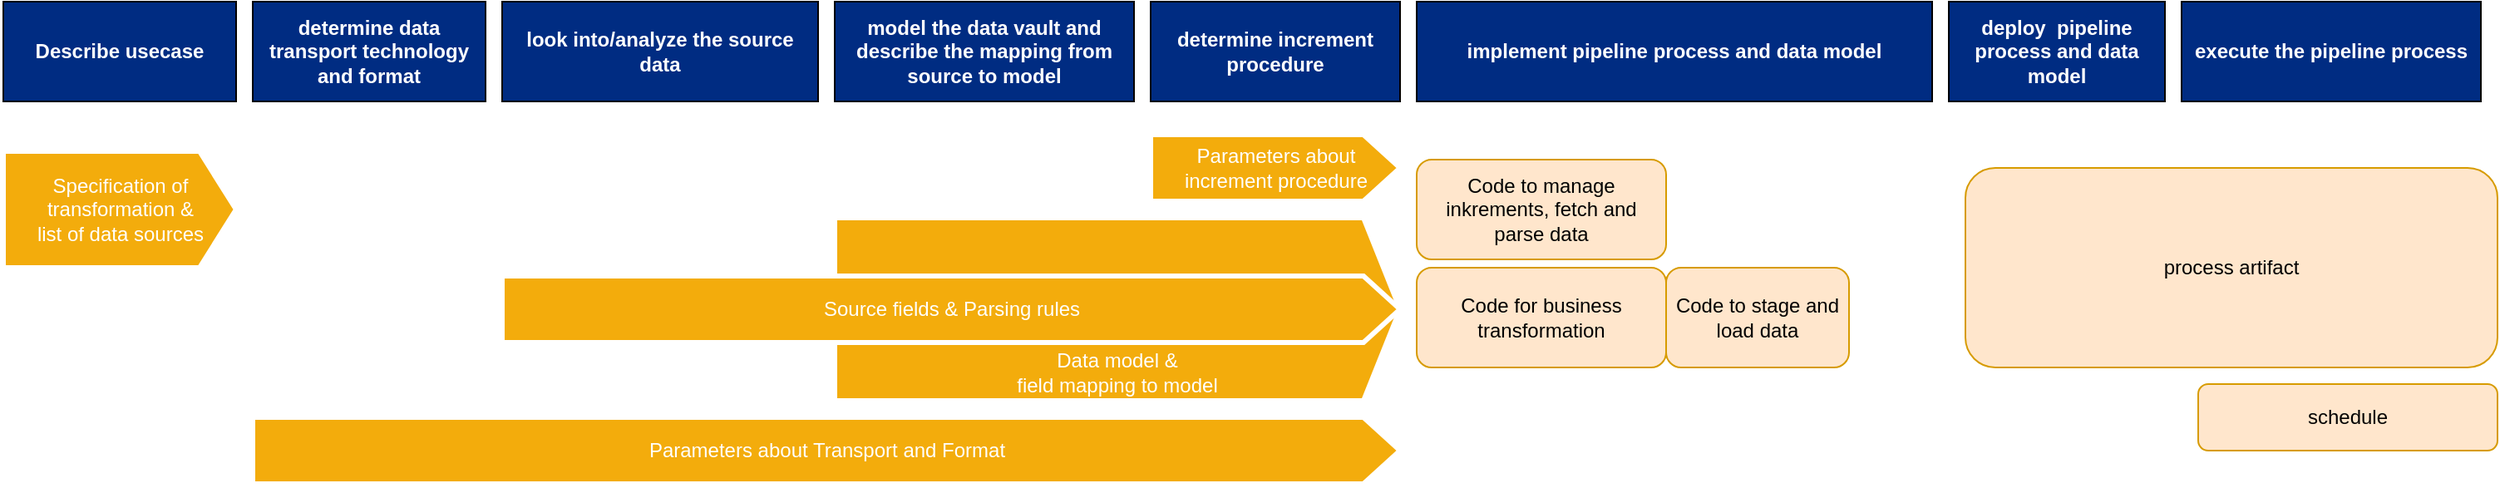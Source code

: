 <mxfile version="21.2.9" type="device">
  <diagram name="Seite-1" id="fxXAz6jIt37XFiVIwRes">
    <mxGraphModel dx="1358" dy="822" grid="1" gridSize="10" guides="1" tooltips="1" connect="1" arrows="1" fold="1" page="1" pageScale="1" pageWidth="1169" pageHeight="1654" math="0" shadow="0">
      <root>
        <mxCell id="0" />
        <mxCell id="1" parent="0" />
        <mxCell id="YtDWIlJR_gNdjlSiPyXk-1" value="Describe usecase" style="rounded=0;whiteSpace=wrap;html=1;fillColor=#002C82;fontColor=#FFFFFF;fontStyle=1" vertex="1" parent="1">
          <mxGeometry x="40" y="80" width="140" height="60" as="geometry" />
        </mxCell>
        <mxCell id="YtDWIlJR_gNdjlSiPyXk-2" value="look into/analyze the source data" style="rounded=0;whiteSpace=wrap;html=1;fillColor=#002C82;fontColor=#FFFFFF;fontStyle=1" vertex="1" parent="1">
          <mxGeometry x="340" y="80" width="190" height="60" as="geometry" />
        </mxCell>
        <mxCell id="YtDWIlJR_gNdjlSiPyXk-3" value="model the data vault and describe the mapping from source to model" style="rounded=0;whiteSpace=wrap;html=1;fillColor=#002C82;fontColor=#FFFFFF;fontStyle=1" vertex="1" parent="1">
          <mxGeometry x="540" y="80" width="180" height="60" as="geometry" />
        </mxCell>
        <mxCell id="YtDWIlJR_gNdjlSiPyXk-4" value="implement pipeline process and data model" style="rounded=0;whiteSpace=wrap;html=1;fillColor=#002C82;fontColor=#FFFFFF;fontStyle=1" vertex="1" parent="1">
          <mxGeometry x="890" y="80" width="310" height="60" as="geometry" />
        </mxCell>
        <mxCell id="YtDWIlJR_gNdjlSiPyXk-5" value="execute the pipeline process" style="rounded=0;whiteSpace=wrap;html=1;fillColor=#002C82;fontColor=#FFFFFF;fontStyle=1" vertex="1" parent="1">
          <mxGeometry x="1350" y="80" width="180" height="60" as="geometry" />
        </mxCell>
        <mxCell id="YtDWIlJR_gNdjlSiPyXk-7" value="deploy&amp;nbsp; pipeline process and data model" style="rounded=0;whiteSpace=wrap;html=1;fillColor=#002C82;fontColor=#FFFFFF;fontStyle=1" vertex="1" parent="1">
          <mxGeometry x="1210" y="80" width="130" height="60" as="geometry" />
        </mxCell>
        <mxCell id="YtDWIlJR_gNdjlSiPyXk-9" value="Specification of &lt;br&gt;transformation &amp;amp;&lt;br&gt;list of data sources" style="html=1;shadow=0;dashed=0;align=center;verticalAlign=middle;shape=mxgraph.arrows2.arrow;dy=0;dx=22;notch=0;strokeWidth=3;fillColor=#F3AC0C;strokeColor=#FFFFFF;fontColor=#FFFFFF;" vertex="1" parent="1">
          <mxGeometry x="40" y="170" width="140" height="70" as="geometry" />
        </mxCell>
        <mxCell id="YtDWIlJR_gNdjlSiPyXk-11" value="Data model &amp;amp; &lt;br&gt;field mapping to model" style="shadow=0;dashed=0;align=center;verticalAlign=bottom;shape=mxgraph.arrows2.arrow;dy=0;dx=22;notch=0;strokeWidth=3;fillColor=#F3AC0C;strokeColor=#FFFFFF;fontColor=#FFFFFF;whiteSpace=wrap;html=1;" vertex="1" parent="1">
          <mxGeometry x="540" y="210" width="340" height="110" as="geometry" />
        </mxCell>
        <mxCell id="YtDWIlJR_gNdjlSiPyXk-10" value="Source fields &amp;amp; Parsing rules" style="html=1;shadow=0;dashed=0;align=center;verticalAlign=middle;shape=mxgraph.arrows2.arrow;dy=0;dx=22;notch=0;strokeWidth=3;fillColor=#F3AC0C;strokeColor=#FFFFFF;fontColor=#FFFFFF;" vertex="1" parent="1">
          <mxGeometry x="340" y="245" width="540" height="40" as="geometry" />
        </mxCell>
        <mxCell id="YtDWIlJR_gNdjlSiPyXk-12" value="determine increment procedure" style="rounded=0;whiteSpace=wrap;html=1;fillColor=#002C82;fontColor=#FFFFFF;fontStyle=1" vertex="1" parent="1">
          <mxGeometry x="730" y="80" width="150" height="60" as="geometry" />
        </mxCell>
        <mxCell id="YtDWIlJR_gNdjlSiPyXk-14" value="Code to manage inkrements, fetch and parse data" style="rounded=1;whiteSpace=wrap;html=1;fillColor=#ffe6cc;strokeColor=#d79b00;" vertex="1" parent="1">
          <mxGeometry x="890" y="175" width="150" height="60" as="geometry" />
        </mxCell>
        <mxCell id="YtDWIlJR_gNdjlSiPyXk-15" value="determine data transport technology and format" style="rounded=0;whiteSpace=wrap;html=1;fillColor=#002C82;fontColor=#FFFFFF;fontStyle=1" vertex="1" parent="1">
          <mxGeometry x="190" y="80" width="140" height="60" as="geometry" />
        </mxCell>
        <mxCell id="YtDWIlJR_gNdjlSiPyXk-16" value="Code to stage and load data" style="rounded=1;whiteSpace=wrap;html=1;fillColor=#ffe6cc;strokeColor=#d79b00;" vertex="1" parent="1">
          <mxGeometry x="1040" y="240" width="110" height="60" as="geometry" />
        </mxCell>
        <mxCell id="YtDWIlJR_gNdjlSiPyXk-17" value="Parameters about Transport and Format" style="html=1;shadow=0;dashed=0;align=center;verticalAlign=middle;shape=mxgraph.arrows2.arrow;dy=0;dx=22;notch=0;strokeWidth=3;fillColor=#F3AC0C;strokeColor=#FFFFFF;fontColor=#FFFFFF;" vertex="1" parent="1">
          <mxGeometry x="190" y="330" width="690" height="40" as="geometry" />
        </mxCell>
        <mxCell id="YtDWIlJR_gNdjlSiPyXk-18" value="Code for business transformation" style="rounded=1;whiteSpace=wrap;html=1;fillColor=#ffe6cc;strokeColor=#d79b00;" vertex="1" parent="1">
          <mxGeometry x="890" y="240" width="150" height="60" as="geometry" />
        </mxCell>
        <mxCell id="YtDWIlJR_gNdjlSiPyXk-19" value="Parameters about&lt;br&gt;increment procedure" style="html=1;shadow=0;dashed=0;align=center;verticalAlign=middle;shape=mxgraph.arrows2.arrow;dy=0;dx=22;notch=0;strokeWidth=3;fillColor=#F3AC0C;strokeColor=#FFFFFF;fontColor=#FFFFFF;" vertex="1" parent="1">
          <mxGeometry x="730" y="160" width="150" height="40" as="geometry" />
        </mxCell>
        <mxCell id="YtDWIlJR_gNdjlSiPyXk-20" value="process artifact" style="rounded=1;whiteSpace=wrap;html=1;fillColor=#ffe6cc;strokeColor=#d79b00;" vertex="1" parent="1">
          <mxGeometry x="1220" y="180" width="320" height="120" as="geometry" />
        </mxCell>
        <mxCell id="YtDWIlJR_gNdjlSiPyXk-21" value="schedule" style="rounded=1;whiteSpace=wrap;html=1;fillColor=#ffe6cc;strokeColor=#d79b00;" vertex="1" parent="1">
          <mxGeometry x="1360" y="310" width="180" height="40" as="geometry" />
        </mxCell>
      </root>
    </mxGraphModel>
  </diagram>
</mxfile>
